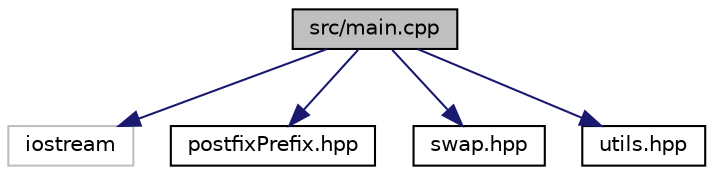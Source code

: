 digraph "src/main.cpp"
{
  edge [fontname="Helvetica",fontsize="10",labelfontname="Helvetica",labelfontsize="10"];
  node [fontname="Helvetica",fontsize="10",shape=record];
  Node0 [label="src/main.cpp",height=0.2,width=0.4,color="black", fillcolor="grey75", style="filled", fontcolor="black"];
  Node0 -> Node1 [color="midnightblue",fontsize="10",style="solid",fontname="Helvetica"];
  Node1 [label="iostream",height=0.2,width=0.4,color="grey75", fillcolor="white", style="filled"];
  Node0 -> Node2 [color="midnightblue",fontsize="10",style="solid",fontname="Helvetica"];
  Node2 [label="postfixPrefix.hpp",height=0.2,width=0.4,color="black", fillcolor="white", style="filled",URL="$postfixPrefix_8hpp.html",tooltip="prototypes of postfix and prefix ++ "];
  Node0 -> Node3 [color="midnightblue",fontsize="10",style="solid",fontname="Helvetica"];
  Node3 [label="swap.hpp",height=0.2,width=0.4,color="black", fillcolor="white", style="filled",URL="$swap_8hpp.html",tooltip="prototypes for swaping function "];
  Node0 -> Node4 [color="midnightblue",fontsize="10",style="solid",fontname="Helvetica"];
  Node4 [label="utils.hpp",height=0.2,width=0.4,color="black", fillcolor="white", style="filled",URL="$utils_8hpp.html",tooltip="utilites for our programs "];
}
